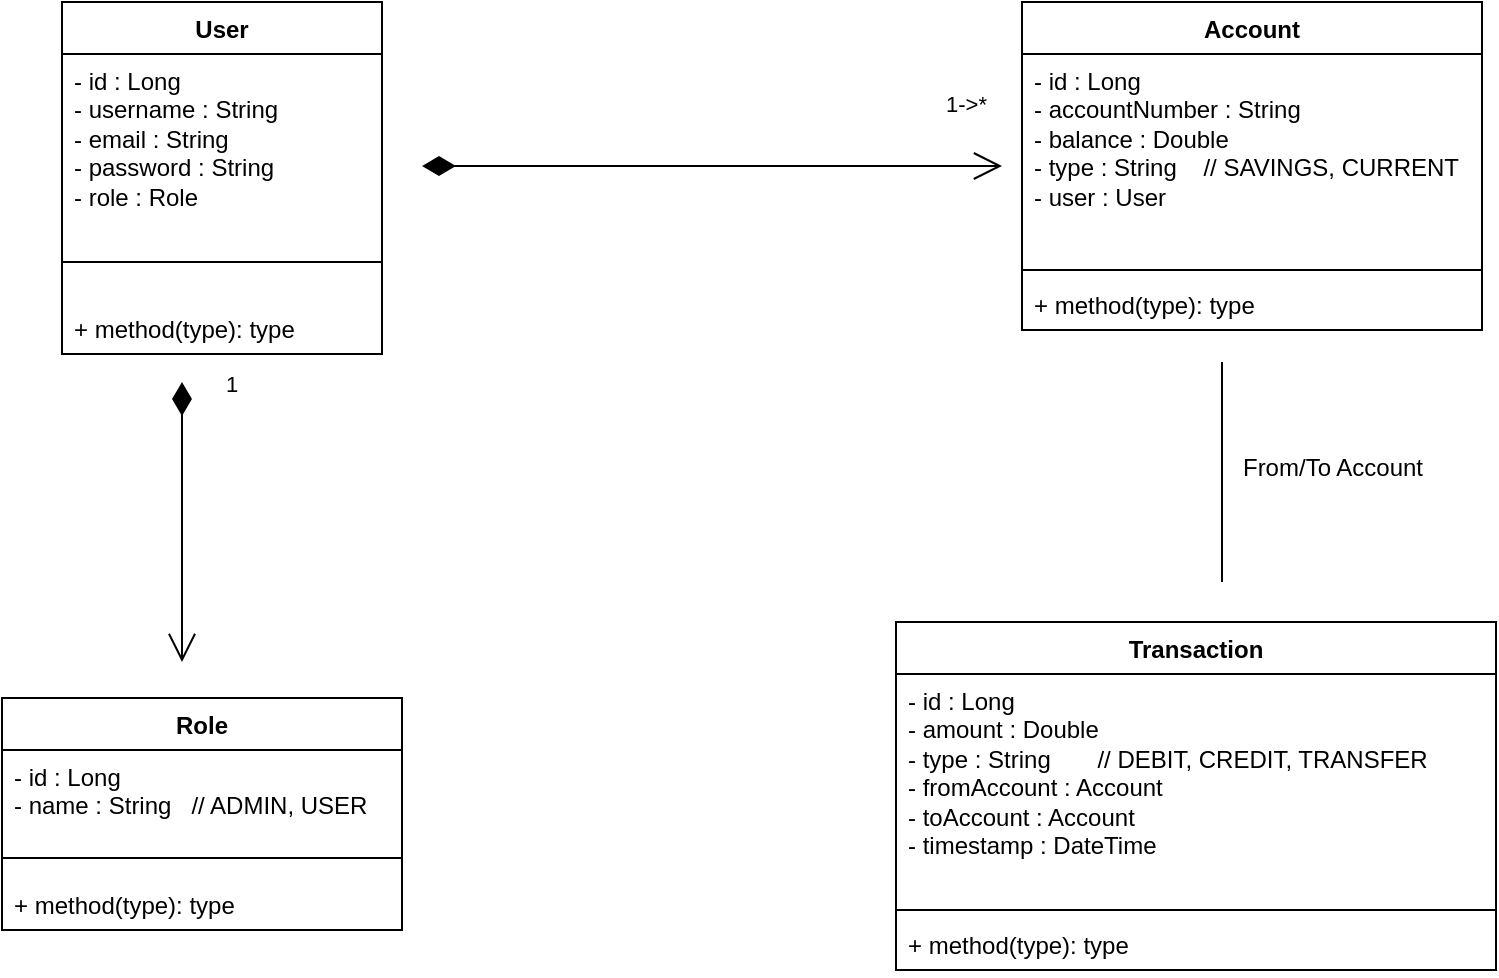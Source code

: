 <mxfile version="27.1.1">
  <diagram name="Page-1" id="U8S-ee-6iEV7LNKubHPM">
    <mxGraphModel dx="1426" dy="952" grid="1" gridSize="10" guides="1" tooltips="1" connect="1" arrows="1" fold="1" page="1" pageScale="1" pageWidth="827" pageHeight="1169" math="0" shadow="0" adaptiveColors="none">
      <root>
        <mxCell id="0" />
        <mxCell id="1" parent="0" />
        <mxCell id="hPuK76Nh7xQoksLuJjnu-1" value="Role" style="swimlane;fontStyle=1;align=center;verticalAlign=top;childLayout=stackLayout;horizontal=1;startSize=26;horizontalStack=0;resizeParent=1;resizeParentMax=0;resizeLast=0;collapsible=1;marginBottom=0;whiteSpace=wrap;html=1;" parent="1" vertex="1">
          <mxGeometry x="80" y="458" width="200" height="116" as="geometry" />
        </mxCell>
        <mxCell id="hPuK76Nh7xQoksLuJjnu-2" value="- id : Long&#xa;- name : String   // ADMIN, USER" style="text;strokeColor=none;fillColor=none;align=left;verticalAlign=top;spacingLeft=4;spacingRight=4;overflow=hidden;rotatable=0;points=[[0,0.5],[1,0.5]];portConstraint=eastwest;whiteSpace=wrap;html=1;" parent="hPuK76Nh7xQoksLuJjnu-1" vertex="1">
          <mxGeometry y="26" width="200" height="44" as="geometry" />
        </mxCell>
        <mxCell id="hPuK76Nh7xQoksLuJjnu-3" value="" style="line;strokeWidth=1;fillColor=none;align=left;verticalAlign=middle;spacingTop=-1;spacingLeft=3;spacingRight=3;rotatable=0;labelPosition=right;points=[];portConstraint=eastwest;strokeColor=inherit;" parent="hPuK76Nh7xQoksLuJjnu-1" vertex="1">
          <mxGeometry y="70" width="200" height="20" as="geometry" />
        </mxCell>
        <mxCell id="hPuK76Nh7xQoksLuJjnu-4" value="+ method(type): type" style="text;strokeColor=none;fillColor=none;align=left;verticalAlign=top;spacingLeft=4;spacingRight=4;overflow=hidden;rotatable=0;points=[[0,0.5],[1,0.5]];portConstraint=eastwest;whiteSpace=wrap;html=1;" parent="hPuK76Nh7xQoksLuJjnu-1" vertex="1">
          <mxGeometry y="90" width="200" height="26" as="geometry" />
        </mxCell>
        <mxCell id="hPuK76Nh7xQoksLuJjnu-5" value="Transaction" style="swimlane;fontStyle=1;align=center;verticalAlign=top;childLayout=stackLayout;horizontal=1;startSize=26;horizontalStack=0;resizeParent=1;resizeParentMax=0;resizeLast=0;collapsible=1;marginBottom=0;whiteSpace=wrap;html=1;" parent="1" vertex="1">
          <mxGeometry x="527" y="420" width="300" height="174" as="geometry" />
        </mxCell>
        <mxCell id="hPuK76Nh7xQoksLuJjnu-6" value="- id : Long&#xa;- amount : Double&#xa;- type : String       // DEBIT, CREDIT, TRANSFER&#xa;- fromAccount : Account&#xa;- toAccount : Account&#xa;- timestamp : DateTime" style="text;strokeColor=none;fillColor=none;align=left;verticalAlign=top;spacingLeft=4;spacingRight=4;overflow=hidden;rotatable=0;points=[[0,0.5],[1,0.5]];portConstraint=eastwest;whiteSpace=wrap;html=1;" parent="hPuK76Nh7xQoksLuJjnu-5" vertex="1">
          <mxGeometry y="26" width="300" height="114" as="geometry" />
        </mxCell>
        <mxCell id="hPuK76Nh7xQoksLuJjnu-7" value="" style="line;strokeWidth=1;fillColor=none;align=left;verticalAlign=middle;spacingTop=-1;spacingLeft=3;spacingRight=3;rotatable=0;labelPosition=right;points=[];portConstraint=eastwest;strokeColor=inherit;" parent="hPuK76Nh7xQoksLuJjnu-5" vertex="1">
          <mxGeometry y="140" width="300" height="8" as="geometry" />
        </mxCell>
        <mxCell id="hPuK76Nh7xQoksLuJjnu-8" value="+ method(type): type" style="text;strokeColor=none;fillColor=none;align=left;verticalAlign=top;spacingLeft=4;spacingRight=4;overflow=hidden;rotatable=0;points=[[0,0.5],[1,0.5]];portConstraint=eastwest;whiteSpace=wrap;html=1;" parent="hPuK76Nh7xQoksLuJjnu-5" vertex="1">
          <mxGeometry y="148" width="300" height="26" as="geometry" />
        </mxCell>
        <mxCell id="hPuK76Nh7xQoksLuJjnu-9" value="User" style="swimlane;fontStyle=1;align=center;verticalAlign=top;childLayout=stackLayout;horizontal=1;startSize=26;horizontalStack=0;resizeParent=1;resizeParentMax=0;resizeLast=0;collapsible=1;marginBottom=0;whiteSpace=wrap;html=1;" parent="1" vertex="1">
          <mxGeometry x="110" y="110" width="160" height="176" as="geometry" />
        </mxCell>
        <mxCell id="hPuK76Nh7xQoksLuJjnu-10" value="- id : Long&#xa;- username : String&#xa;- email : String&#xa;- password : String&#xa;- role : Role" style="text;strokeColor=none;fillColor=none;align=left;verticalAlign=top;spacingLeft=4;spacingRight=4;overflow=hidden;rotatable=0;points=[[0,0.5],[1,0.5]];portConstraint=eastwest;whiteSpace=wrap;html=1;" parent="hPuK76Nh7xQoksLuJjnu-9" vertex="1">
          <mxGeometry y="26" width="160" height="84" as="geometry" />
        </mxCell>
        <mxCell id="hPuK76Nh7xQoksLuJjnu-11" value="" style="line;strokeWidth=1;fillColor=none;align=left;verticalAlign=middle;spacingTop=-1;spacingLeft=3;spacingRight=3;rotatable=0;labelPosition=right;points=[];portConstraint=eastwest;strokeColor=inherit;" parent="hPuK76Nh7xQoksLuJjnu-9" vertex="1">
          <mxGeometry y="110" width="160" height="40" as="geometry" />
        </mxCell>
        <mxCell id="hPuK76Nh7xQoksLuJjnu-12" value="+ method(type): type" style="text;strokeColor=none;fillColor=none;align=left;verticalAlign=top;spacingLeft=4;spacingRight=4;overflow=hidden;rotatable=0;points=[[0,0.5],[1,0.5]];portConstraint=eastwest;whiteSpace=wrap;html=1;" parent="hPuK76Nh7xQoksLuJjnu-9" vertex="1">
          <mxGeometry y="150" width="160" height="26" as="geometry" />
        </mxCell>
        <mxCell id="hPuK76Nh7xQoksLuJjnu-13" value="Account" style="swimlane;fontStyle=1;align=center;verticalAlign=top;childLayout=stackLayout;horizontal=1;startSize=26;horizontalStack=0;resizeParent=1;resizeParentMax=0;resizeLast=0;collapsible=1;marginBottom=0;whiteSpace=wrap;html=1;" parent="1" vertex="1">
          <mxGeometry x="590" y="110" width="230" height="164" as="geometry" />
        </mxCell>
        <mxCell id="hPuK76Nh7xQoksLuJjnu-14" value="- id : Long&#xa;- accountNumber : String&#xa;- balance : Double&#xa;- type : String    // SAVINGS, CURRENT&#xa;- user : User" style="text;strokeColor=none;fillColor=none;align=left;verticalAlign=top;spacingLeft=4;spacingRight=4;overflow=hidden;rotatable=0;points=[[0,0.5],[1,0.5]];portConstraint=eastwest;whiteSpace=wrap;html=1;" parent="hPuK76Nh7xQoksLuJjnu-13" vertex="1">
          <mxGeometry y="26" width="230" height="104" as="geometry" />
        </mxCell>
        <mxCell id="hPuK76Nh7xQoksLuJjnu-15" value="" style="line;strokeWidth=1;fillColor=none;align=left;verticalAlign=middle;spacingTop=-1;spacingLeft=3;spacingRight=3;rotatable=0;labelPosition=right;points=[];portConstraint=eastwest;strokeColor=inherit;" parent="hPuK76Nh7xQoksLuJjnu-13" vertex="1">
          <mxGeometry y="130" width="230" height="8" as="geometry" />
        </mxCell>
        <mxCell id="hPuK76Nh7xQoksLuJjnu-16" value="+ method(type): type" style="text;strokeColor=none;fillColor=none;align=left;verticalAlign=top;spacingLeft=4;spacingRight=4;overflow=hidden;rotatable=0;points=[[0,0.5],[1,0.5]];portConstraint=eastwest;whiteSpace=wrap;html=1;" parent="hPuK76Nh7xQoksLuJjnu-13" vertex="1">
          <mxGeometry y="138" width="230" height="26" as="geometry" />
        </mxCell>
        <mxCell id="hPuK76Nh7xQoksLuJjnu-19" value="1-&amp;gt;*" style="endArrow=open;html=1;endSize=12;startArrow=diamondThin;startSize=14;startFill=1;edgeStyle=orthogonalEdgeStyle;align=left;verticalAlign=bottom;rounded=0;" parent="1" edge="1">
          <mxGeometry x="0.793" y="22" relative="1" as="geometry">
            <mxPoint x="290" y="192" as="sourcePoint" />
            <mxPoint x="580" y="192" as="targetPoint" />
            <mxPoint as="offset" />
          </mxGeometry>
        </mxCell>
        <mxCell id="hPuK76Nh7xQoksLuJjnu-22" value="1" style="endArrow=open;html=1;endSize=12;startArrow=diamondThin;startSize=14;startFill=1;edgeStyle=orthogonalEdgeStyle;align=left;verticalAlign=bottom;rounded=0;" parent="1" edge="1">
          <mxGeometry x="-0.857" y="20" relative="1" as="geometry">
            <mxPoint x="170" y="300" as="sourcePoint" />
            <mxPoint x="170" y="440" as="targetPoint" />
            <mxPoint as="offset" />
          </mxGeometry>
        </mxCell>
        <mxCell id="hPuK76Nh7xQoksLuJjnu-24" value="" style="endArrow=none;html=1;edgeStyle=orthogonalEdgeStyle;rounded=0;" parent="1" edge="1">
          <mxGeometry relative="1" as="geometry">
            <mxPoint x="690" y="290" as="sourcePoint" />
            <mxPoint x="690" y="400" as="targetPoint" />
          </mxGeometry>
        </mxCell>
        <mxCell id="hPuK76Nh7xQoksLuJjnu-27" value="From/To Account" style="text;html=1;align=center;verticalAlign=middle;resizable=0;points=[];autosize=1;strokeColor=none;fillColor=none;" parent="1" vertex="1">
          <mxGeometry x="690" y="328" width="110" height="30" as="geometry" />
        </mxCell>
      </root>
    </mxGraphModel>
  </diagram>
</mxfile>

